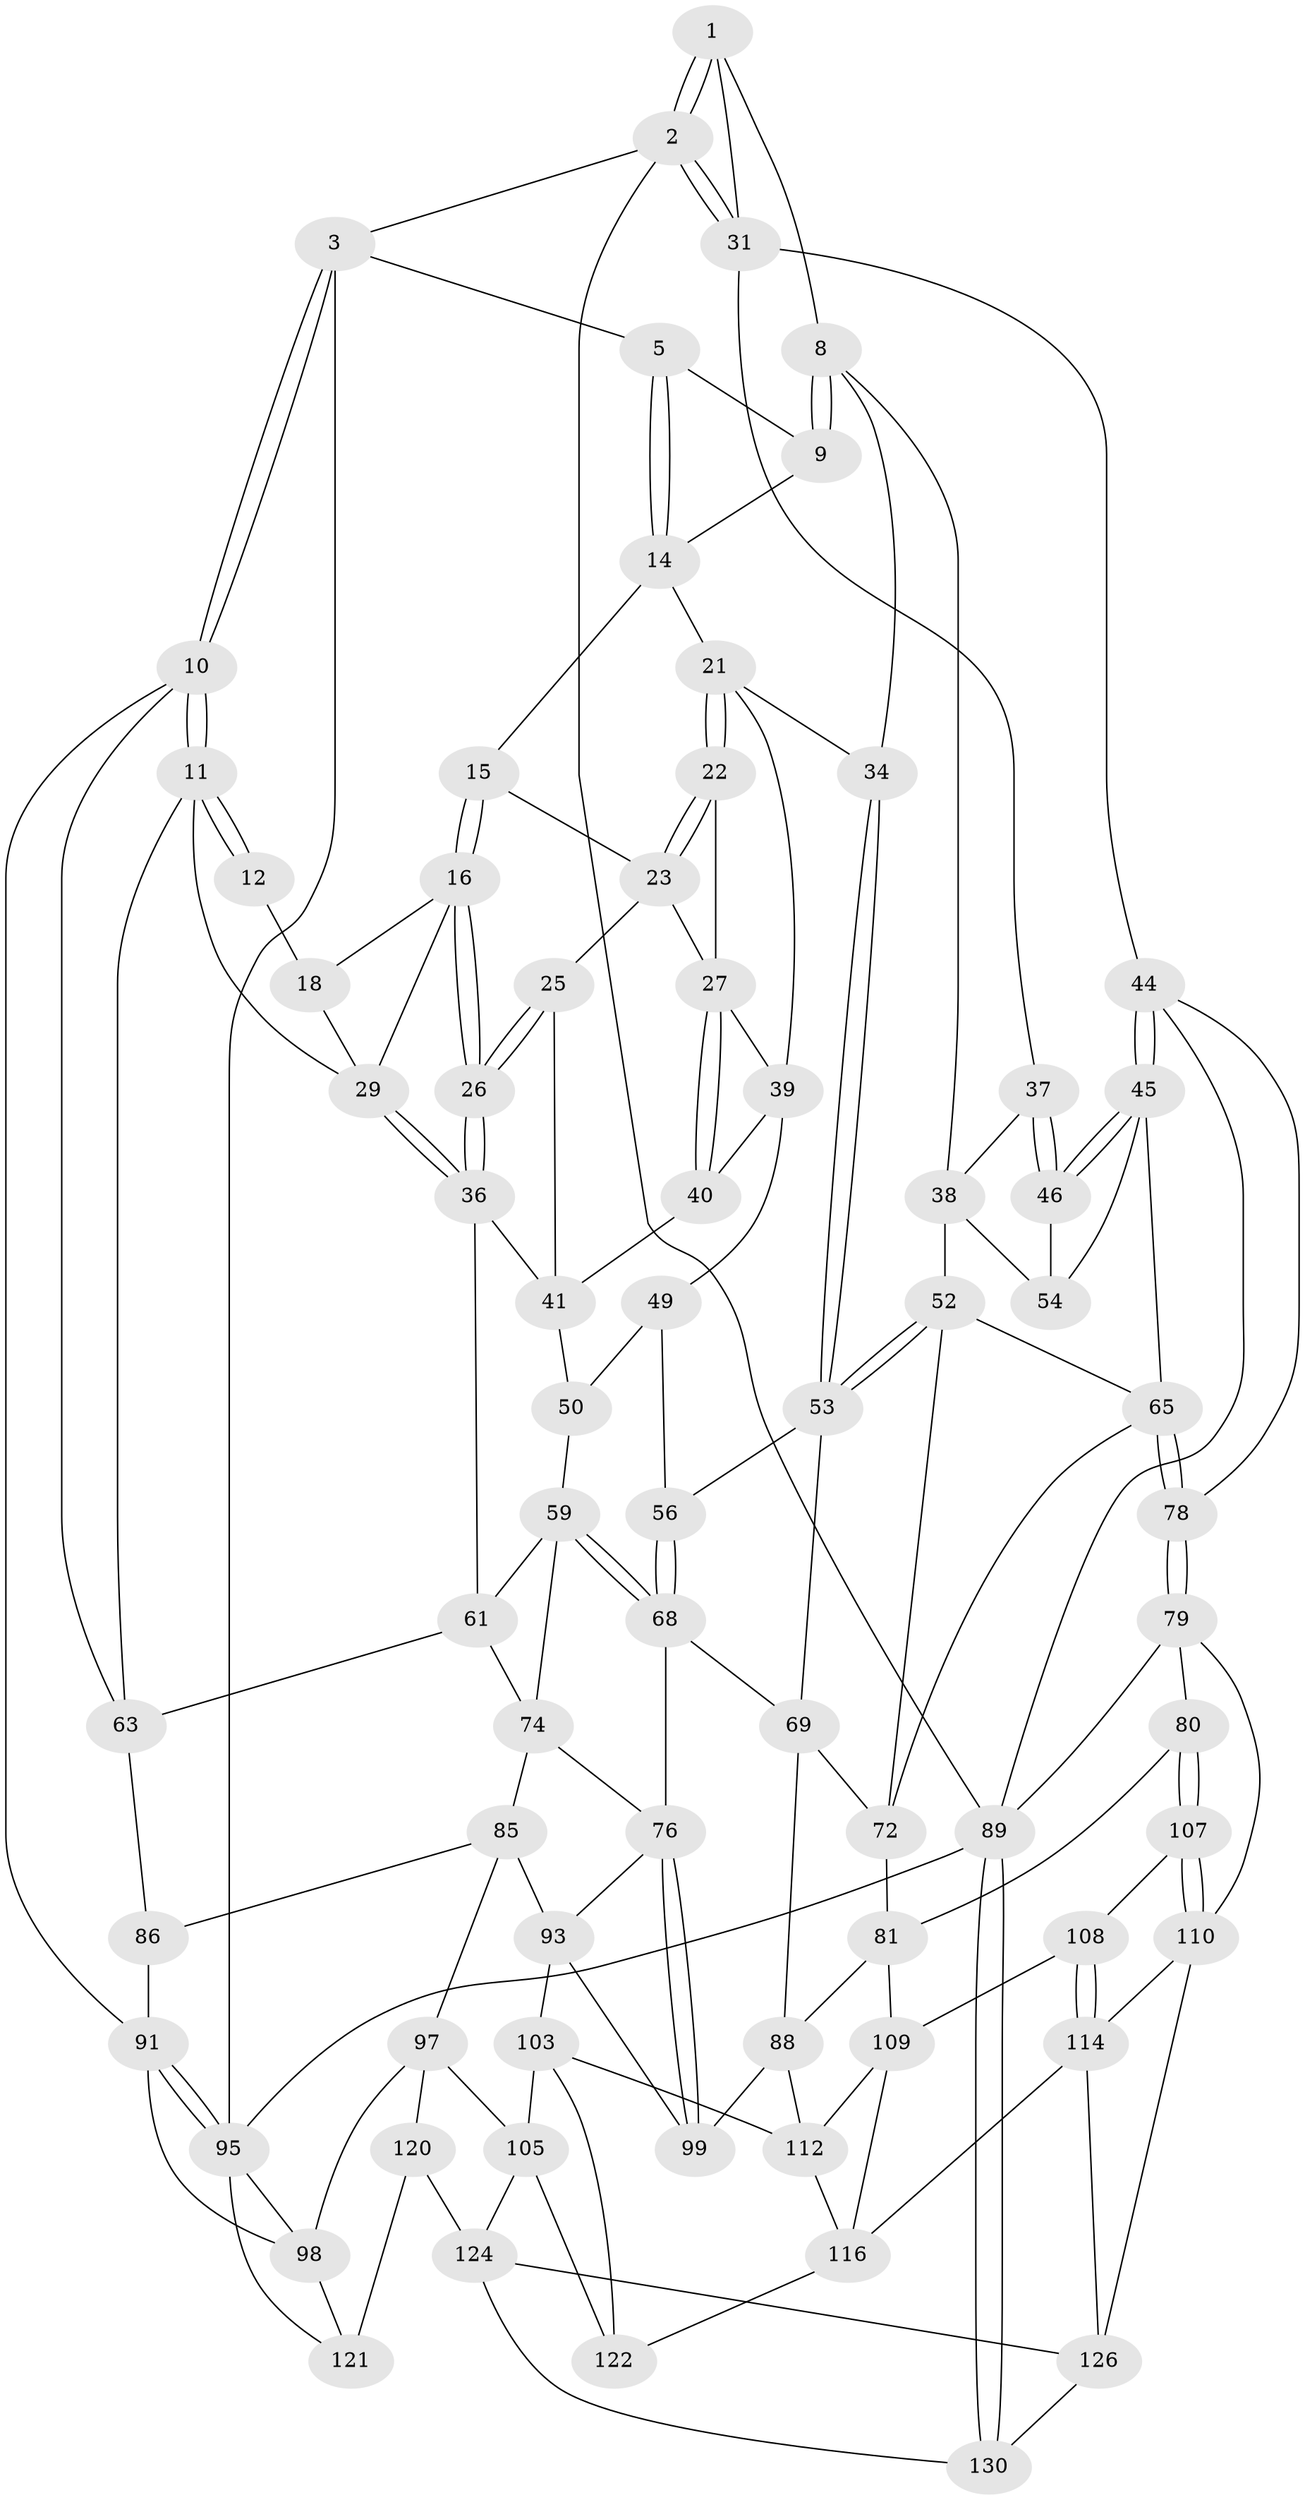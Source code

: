 // original degree distribution, {3: 0.023076923076923078, 6: 0.2076923076923077, 4: 0.2076923076923077, 5: 0.5615384615384615}
// Generated by graph-tools (version 1.1) at 2025/42/03/06/25 10:42:31]
// undirected, 75 vertices, 167 edges
graph export_dot {
graph [start="1"]
  node [color=gray90,style=filled];
  1 [pos="+0.8752461142872279+0",super="+7"];
  2 [pos="+1+0"];
  3 [pos="+0+0",super="+4"];
  5 [pos="+0.3769663830503651+0",super="+6"];
  8 [pos="+0.7114557775570792+0.1193467505664699",super="+33"];
  9 [pos="+0.6691349774428402+0.10849669557305128"];
  10 [pos="+0+0.24512936530625237",super="+84"];
  11 [pos="+0+0.242109609035383",super="+43"];
  12 [pos="+0.08188753280441848+0.07081335804126589",super="+13"];
  14 [pos="+0.3869488616261406+0",super="+19"];
  15 [pos="+0.3857648301236929+0"];
  16 [pos="+0.27464512471238994+0.13739051549087578",super="+17"];
  18 [pos="+0.197363430927781+0.1401239559396734",super="+20"];
  21 [pos="+0.5796784129894836+0.16972873968942317",super="+35"];
  22 [pos="+0.5630932553957236+0.1678293254169447"];
  23 [pos="+0.40564713738512315+0",super="+24"];
  25 [pos="+0.3651944625674727+0.24144195468808238"];
  26 [pos="+0.31202947213839155+0.24107280496142933"];
  27 [pos="+0.45933242549576725+0.19182018579426635",super="+28"];
  29 [pos="+0.1777547255704854+0.28816820859986864",super="+30"];
  31 [pos="+1+0.21431111798504018",super="+32"];
  34 [pos="+0.6326722490745462+0.3028280286316177"];
  36 [pos="+0.2477201946941212+0.30672743632008065",super="+48"];
  37 [pos="+0.8247106797518202+0.24311708446873573"];
  38 [pos="+0.7299962229976069+0.25370728956841143",super="+51"];
  39 [pos="+0.5173975582962723+0.3046850496302006",super="+42"];
  40 [pos="+0.4153866577420634+0.24104153824868627"];
  41 [pos="+0.3652318660539661+0.24145475641654685",super="+47"];
  44 [pos="+1+0.3128455074333541",super="+82"];
  45 [pos="+1+0.31783544101047906",super="+64"];
  46 [pos="+0.8672108009632667+0.31049650300746856"];
  49 [pos="+0.4828729068343199+0.3418690499424152",super="+57"];
  50 [pos="+0.38878493519631957+0.3530596964282666",super="+58"];
  52 [pos="+0.7297144023096042+0.427700215230279",super="+67"];
  53 [pos="+0.6501904226774197+0.39329738698837696",super="+55"];
  54 [pos="+0.7912825106355367+0.37441116285109777"];
  56 [pos="+0.5200790108676885+0.4318357866861922"];
  59 [pos="+0.3453160569316532+0.4534427230336341",super="+60"];
  61 [pos="+0.26358155927930993+0.38074640958227685",super="+62"];
  63 [pos="+0.12670480095357817+0.4732759097219617",super="+83"];
  65 [pos="+0.8888011884528411+0.4893060643871122",super="+66"];
  68 [pos="+0.476892353847272+0.5120181367104795",super="+71"];
  69 [pos="+0.6071212914671373+0.5365429098051757",super="+70"];
  72 [pos="+0.6184636745963574+0.5354167351423483",super="+73"];
  74 [pos="+0.30000548880963596+0.5376496143699702",super="+75"];
  76 [pos="+0.42546938012264707+0.6183789586730891",super="+77"];
  78 [pos="+0.8612755661077883+0.6179044222909541"];
  79 [pos="+0.8486751539125884+0.6329677344578909",super="+102"];
  80 [pos="+0.8359012420679193+0.6323953073093198"];
  81 [pos="+0.7638837613572731+0.5888841638161093",super="+87"];
  85 [pos="+0.18877649048031314+0.6314125926859158",super="+94"];
  86 [pos="+0.07962875988398789+0.5606021371754082"];
  88 [pos="+0.5496054533115154+0.6398401946319089",super="+101"];
  89 [pos="+1+1",super="+90"];
  91 [pos="+0+0.6565737646209766",super="+92"];
  93 [pos="+0.29115127361952325+0.6941330770562772",super="+100"];
  95 [pos="+0+0.8820429092607416",super="+96"];
  97 [pos="+0.13843147108606935+0.7295281944964931",super="+106"];
  98 [pos="+0.10829539507076003+0.7364974370325907",super="+119"];
  99 [pos="+0.35886438784833746+0.7266720302393204"];
  103 [pos="+0.3380357554005363+0.7673517819661025",super="+104"];
  105 [pos="+0.29426912164246294+0.8067749312528935",super="+123"];
  107 [pos="+0.7380085683760674+0.7427604026972134"];
  108 [pos="+0.642991209008143+0.7335963100195617"];
  109 [pos="+0.5885423373733352+0.671789390136241",super="+111"];
  110 [pos="+0.7775119460553516+0.8706571809558926",super="+117"];
  112 [pos="+0.4719885565071006+0.7722429883057228",super="+113"];
  114 [pos="+0.6331834628350839+0.8561164068837606",super="+115"];
  116 [pos="+0.5466194070220649+0.8689536312125611",super="+118"];
  120 [pos="+0.20529459078900147+0.9520836020849857",super="+125"];
  121 [pos="+0.09664523815875695+0.8902868645438453",super="+129"];
  122 [pos="+0.4098017800402788+0.9004836083264326"];
  124 [pos="+0.3341309914400767+1",super="+127"];
  126 [pos="+0.5376413992992213+0.9637897215987296",super="+128"];
  130 [pos="+0.7481050235454189+1"];
  1 -- 2;
  1 -- 2;
  1 -- 8;
  1 -- 31;
  2 -- 3;
  2 -- 31;
  2 -- 31;
  2 -- 89;
  3 -- 10;
  3 -- 10;
  3 -- 5;
  3 -- 95;
  5 -- 14;
  5 -- 14;
  5 -- 9;
  8 -- 9;
  8 -- 9;
  8 -- 34;
  8 -- 38;
  9 -- 14;
  10 -- 11;
  10 -- 11;
  10 -- 91;
  10 -- 63;
  11 -- 12;
  11 -- 12;
  11 -- 63;
  11 -- 29;
  12 -- 18 [weight=2];
  14 -- 15;
  14 -- 21;
  15 -- 16;
  15 -- 16;
  15 -- 23;
  16 -- 26;
  16 -- 26;
  16 -- 18;
  16 -- 29;
  18 -- 29;
  21 -- 22;
  21 -- 22;
  21 -- 34;
  21 -- 39;
  22 -- 23;
  22 -- 23;
  22 -- 27;
  23 -- 25;
  23 -- 27;
  25 -- 26;
  25 -- 26;
  25 -- 41;
  26 -- 36;
  26 -- 36;
  27 -- 40;
  27 -- 40;
  27 -- 39;
  29 -- 36;
  29 -- 36;
  31 -- 44;
  31 -- 37;
  34 -- 53;
  34 -- 53;
  36 -- 41;
  36 -- 61;
  37 -- 38;
  37 -- 46;
  37 -- 46;
  38 -- 54;
  38 -- 52;
  39 -- 40;
  39 -- 49;
  40 -- 41;
  41 -- 50;
  44 -- 45;
  44 -- 45;
  44 -- 78;
  44 -- 89;
  45 -- 46;
  45 -- 46;
  45 -- 65;
  45 -- 54;
  46 -- 54;
  49 -- 50 [weight=2];
  49 -- 56;
  50 -- 59;
  52 -- 53;
  52 -- 53;
  52 -- 72;
  52 -- 65;
  53 -- 56;
  53 -- 69;
  56 -- 68;
  56 -- 68;
  59 -- 68;
  59 -- 68;
  59 -- 74;
  59 -- 61;
  61 -- 63;
  61 -- 74;
  63 -- 86;
  65 -- 78;
  65 -- 78;
  65 -- 72;
  68 -- 76;
  68 -- 69;
  69 -- 72;
  69 -- 88;
  72 -- 81;
  74 -- 76;
  74 -- 85;
  76 -- 99;
  76 -- 99;
  76 -- 93;
  78 -- 79;
  78 -- 79;
  79 -- 80;
  79 -- 110;
  79 -- 89;
  80 -- 81;
  80 -- 107;
  80 -- 107;
  81 -- 88;
  81 -- 109;
  85 -- 86;
  85 -- 97;
  85 -- 93;
  86 -- 91;
  88 -- 99;
  88 -- 112;
  89 -- 130;
  89 -- 130;
  89 -- 95;
  91 -- 95;
  91 -- 95;
  91 -- 98;
  93 -- 99;
  93 -- 103;
  95 -- 98;
  95 -- 121;
  97 -- 98;
  97 -- 120;
  97 -- 105;
  98 -- 121;
  103 -- 112;
  103 -- 105;
  103 -- 122;
  105 -- 122;
  105 -- 124;
  107 -- 108;
  107 -- 110;
  107 -- 110;
  108 -- 109;
  108 -- 114;
  108 -- 114;
  109 -- 112;
  109 -- 116;
  110 -- 114;
  110 -- 126;
  112 -- 116;
  114 -- 116;
  114 -- 126;
  116 -- 122;
  120 -- 121 [weight=2];
  120 -- 124;
  124 -- 130;
  124 -- 126;
  126 -- 130;
}
